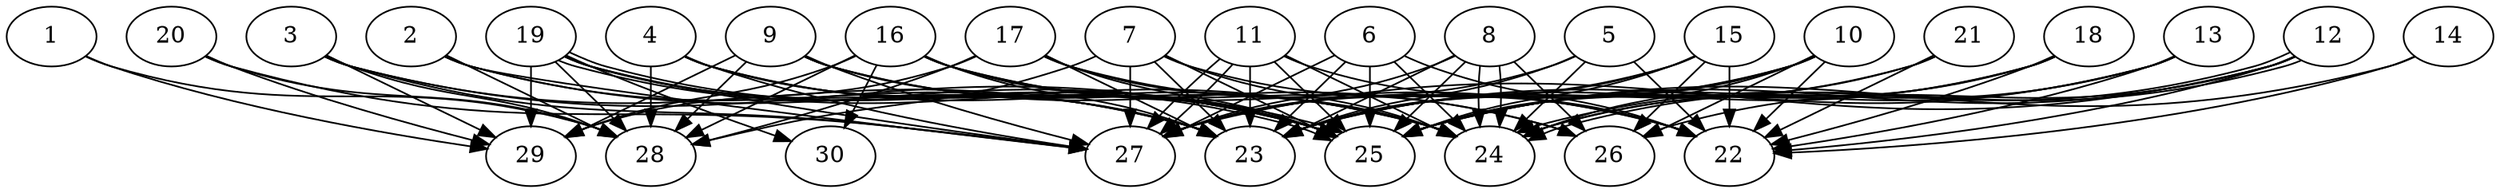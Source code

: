 // DAG automatically generated by daggen at Thu Oct  3 14:04:17 2019
// ./daggen --dot -n 30 --ccr 0.5 --fat 0.9 --regular 0.9 --density 0.9 --mindata 5242880 --maxdata 52428800 
digraph G {
  1 [size="75395072", alpha="0.01", expect_size="37697536"] 
  1 -> 28 [size ="37697536"]
  1 -> 29 [size ="37697536"]
  2 [size="85102592", alpha="0.18", expect_size="42551296"] 
  2 -> 23 [size ="42551296"]
  2 -> 25 [size ="42551296"]
  2 -> 27 [size ="42551296"]
  2 -> 28 [size ="42551296"]
  3 [size="84000768", alpha="0.06", expect_size="42000384"] 
  3 -> 23 [size ="42000384"]
  3 -> 25 [size ="42000384"]
  3 -> 27 [size ="42000384"]
  3 -> 28 [size ="42000384"]
  3 -> 29 [size ="42000384"]
  4 [size="32036864", alpha="0.10", expect_size="16018432"] 
  4 -> 23 [size ="16018432"]
  4 -> 24 [size ="16018432"]
  4 -> 25 [size ="16018432"]
  4 -> 27 [size ="16018432"]
  4 -> 28 [size ="16018432"]
  5 [size="33591296", alpha="0.09", expect_size="16795648"] 
  5 -> 22 [size ="16795648"]
  5 -> 23 [size ="16795648"]
  5 -> 24 [size ="16795648"]
  5 -> 27 [size ="16795648"]
  6 [size="83984384", alpha="0.18", expect_size="41992192"] 
  6 -> 22 [size ="41992192"]
  6 -> 23 [size ="41992192"]
  6 -> 24 [size ="41992192"]
  6 -> 25 [size ="41992192"]
  6 -> 27 [size ="41992192"]
  7 [size="69595136", alpha="0.12", expect_size="34797568"] 
  7 -> 22 [size ="34797568"]
  7 -> 23 [size ="34797568"]
  7 -> 24 [size ="34797568"]
  7 -> 25 [size ="34797568"]
  7 -> 27 [size ="34797568"]
  7 -> 28 [size ="34797568"]
  8 [size="26679296", alpha="0.05", expect_size="13339648"] 
  8 -> 23 [size ="13339648"]
  8 -> 24 [size ="13339648"]
  8 -> 24 [size ="13339648"]
  8 -> 25 [size ="13339648"]
  8 -> 26 [size ="13339648"]
  8 -> 27 [size ="13339648"]
  9 [size="94566400", alpha="0.09", expect_size="47283200"] 
  9 -> 24 [size ="47283200"]
  9 -> 25 [size ="47283200"]
  9 -> 26 [size ="47283200"]
  9 -> 27 [size ="47283200"]
  9 -> 28 [size ="47283200"]
  9 -> 29 [size ="47283200"]
  10 [size="56496128", alpha="0.02", expect_size="28248064"] 
  10 -> 22 [size ="28248064"]
  10 -> 23 [size ="28248064"]
  10 -> 24 [size ="28248064"]
  10 -> 25 [size ="28248064"]
  10 -> 26 [size ="28248064"]
  10 -> 27 [size ="28248064"]
  11 [size="65146880", alpha="0.02", expect_size="32573440"] 
  11 -> 22 [size ="32573440"]
  11 -> 23 [size ="32573440"]
  11 -> 24 [size ="32573440"]
  11 -> 25 [size ="32573440"]
  11 -> 27 [size ="32573440"]
  11 -> 27 [size ="32573440"]
  12 [size="70381568", alpha="0.06", expect_size="35190784"] 
  12 -> 22 [size ="35190784"]
  12 -> 24 [size ="35190784"]
  12 -> 24 [size ="35190784"]
  12 -> 25 [size ="35190784"]
  12 -> 26 [size ="35190784"]
  12 -> 27 [size ="35190784"]
  13 [size="58884096", alpha="0.06", expect_size="29442048"] 
  13 -> 22 [size ="29442048"]
  13 -> 23 [size ="29442048"]
  13 -> 24 [size ="29442048"]
  13 -> 25 [size ="29442048"]
  14 [size="89546752", alpha="0.20", expect_size="44773376"] 
  14 -> 22 [size ="44773376"]
  14 -> 25 [size ="44773376"]
  15 [size="40951808", alpha="0.13", expect_size="20475904"] 
  15 -> 22 [size ="20475904"]
  15 -> 23 [size ="20475904"]
  15 -> 25 [size ="20475904"]
  15 -> 26 [size ="20475904"]
  15 -> 27 [size ="20475904"]
  16 [size="81377280", alpha="0.00", expect_size="40688640"] 
  16 -> 22 [size ="40688640"]
  16 -> 23 [size ="40688640"]
  16 -> 25 [size ="40688640"]
  16 -> 26 [size ="40688640"]
  16 -> 28 [size ="40688640"]
  16 -> 29 [size ="40688640"]
  16 -> 30 [size ="40688640"]
  17 [size="72605696", alpha="0.03", expect_size="36302848"] 
  17 -> 22 [size ="36302848"]
  17 -> 23 [size ="36302848"]
  17 -> 24 [size ="36302848"]
  17 -> 25 [size ="36302848"]
  17 -> 28 [size ="36302848"]
  17 -> 29 [size ="36302848"]
  18 [size="33075200", alpha="0.10", expect_size="16537600"] 
  18 -> 22 [size ="16537600"]
  18 -> 23 [size ="16537600"]
  18 -> 24 [size ="16537600"]
  18 -> 25 [size ="16537600"]
  19 [size="57903104", alpha="0.08", expect_size="28951552"] 
  19 -> 23 [size ="28951552"]
  19 -> 24 [size ="28951552"]
  19 -> 25 [size ="28951552"]
  19 -> 25 [size ="28951552"]
  19 -> 27 [size ="28951552"]
  19 -> 28 [size ="28951552"]
  19 -> 29 [size ="28951552"]
  19 -> 30 [size ="28951552"]
  20 [size="98922496", alpha="0.07", expect_size="49461248"] 
  20 -> 27 [size ="49461248"]
  20 -> 28 [size ="49461248"]
  20 -> 29 [size ="49461248"]
  21 [size="15958016", alpha="0.19", expect_size="7979008"] 
  21 -> 22 [size ="7979008"]
  21 -> 23 [size ="7979008"]
  21 -> 25 [size ="7979008"]
  22 [size="24551424", alpha="0.08", expect_size="12275712"] 
  23 [size="51085312", alpha="0.11", expect_size="25542656"] 
  24 [size="79808512", alpha="0.20", expect_size="39904256"] 
  25 [size="79587328", alpha="0.13", expect_size="39793664"] 
  26 [size="45262848", alpha="0.02", expect_size="22631424"] 
  27 [size="46039040", alpha="0.03", expect_size="23019520"] 
  28 [size="60960768", alpha="0.08", expect_size="30480384"] 
  29 [size="11542528", alpha="0.11", expect_size="5771264"] 
  30 [size="50012160", alpha="0.03", expect_size="25006080"] 
}
